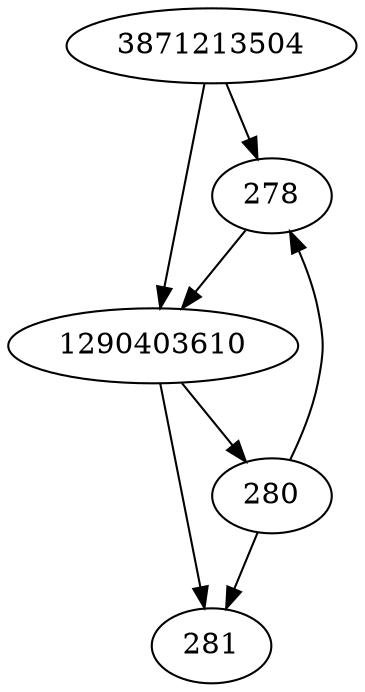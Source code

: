 strict digraph  {
3871213504;
278;
280;
281;
1290403610;
3871213504 -> 278;
3871213504 -> 1290403610;
278 -> 1290403610;
280 -> 278;
280 -> 281;
1290403610 -> 280;
1290403610 -> 281;
}
